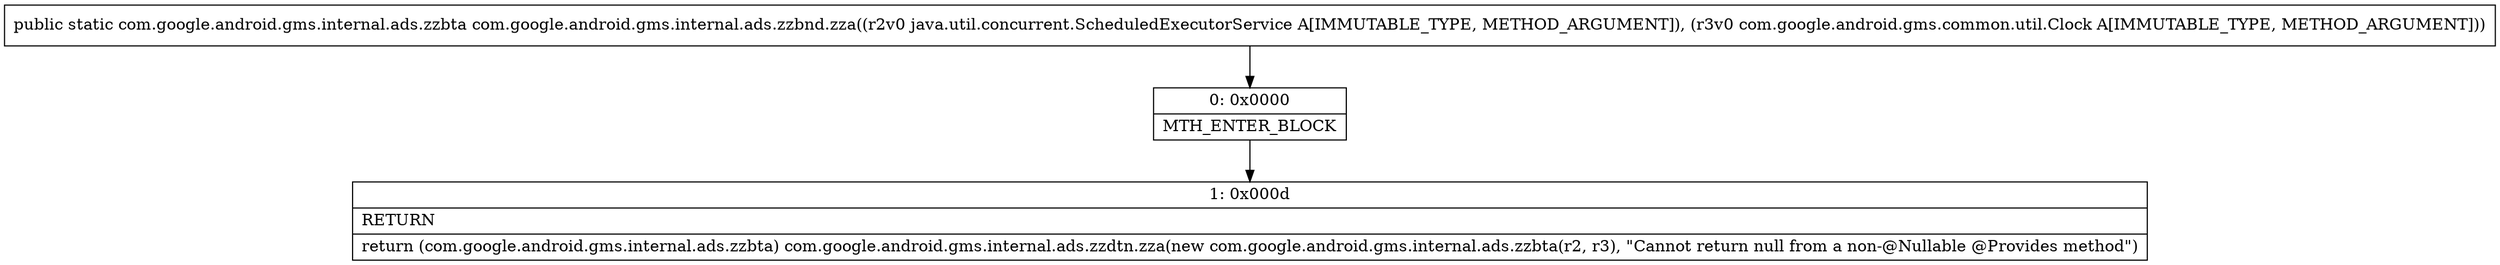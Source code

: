 digraph "CFG forcom.google.android.gms.internal.ads.zzbnd.zza(Ljava\/util\/concurrent\/ScheduledExecutorService;Lcom\/google\/android\/gms\/common\/util\/Clock;)Lcom\/google\/android\/gms\/internal\/ads\/zzbta;" {
Node_0 [shape=record,label="{0\:\ 0x0000|MTH_ENTER_BLOCK\l}"];
Node_1 [shape=record,label="{1\:\ 0x000d|RETURN\l|return (com.google.android.gms.internal.ads.zzbta) com.google.android.gms.internal.ads.zzdtn.zza(new com.google.android.gms.internal.ads.zzbta(r2, r3), \"Cannot return null from a non\-@Nullable @Provides method\")\l}"];
MethodNode[shape=record,label="{public static com.google.android.gms.internal.ads.zzbta com.google.android.gms.internal.ads.zzbnd.zza((r2v0 java.util.concurrent.ScheduledExecutorService A[IMMUTABLE_TYPE, METHOD_ARGUMENT]), (r3v0 com.google.android.gms.common.util.Clock A[IMMUTABLE_TYPE, METHOD_ARGUMENT])) }"];
MethodNode -> Node_0;
Node_0 -> Node_1;
}


